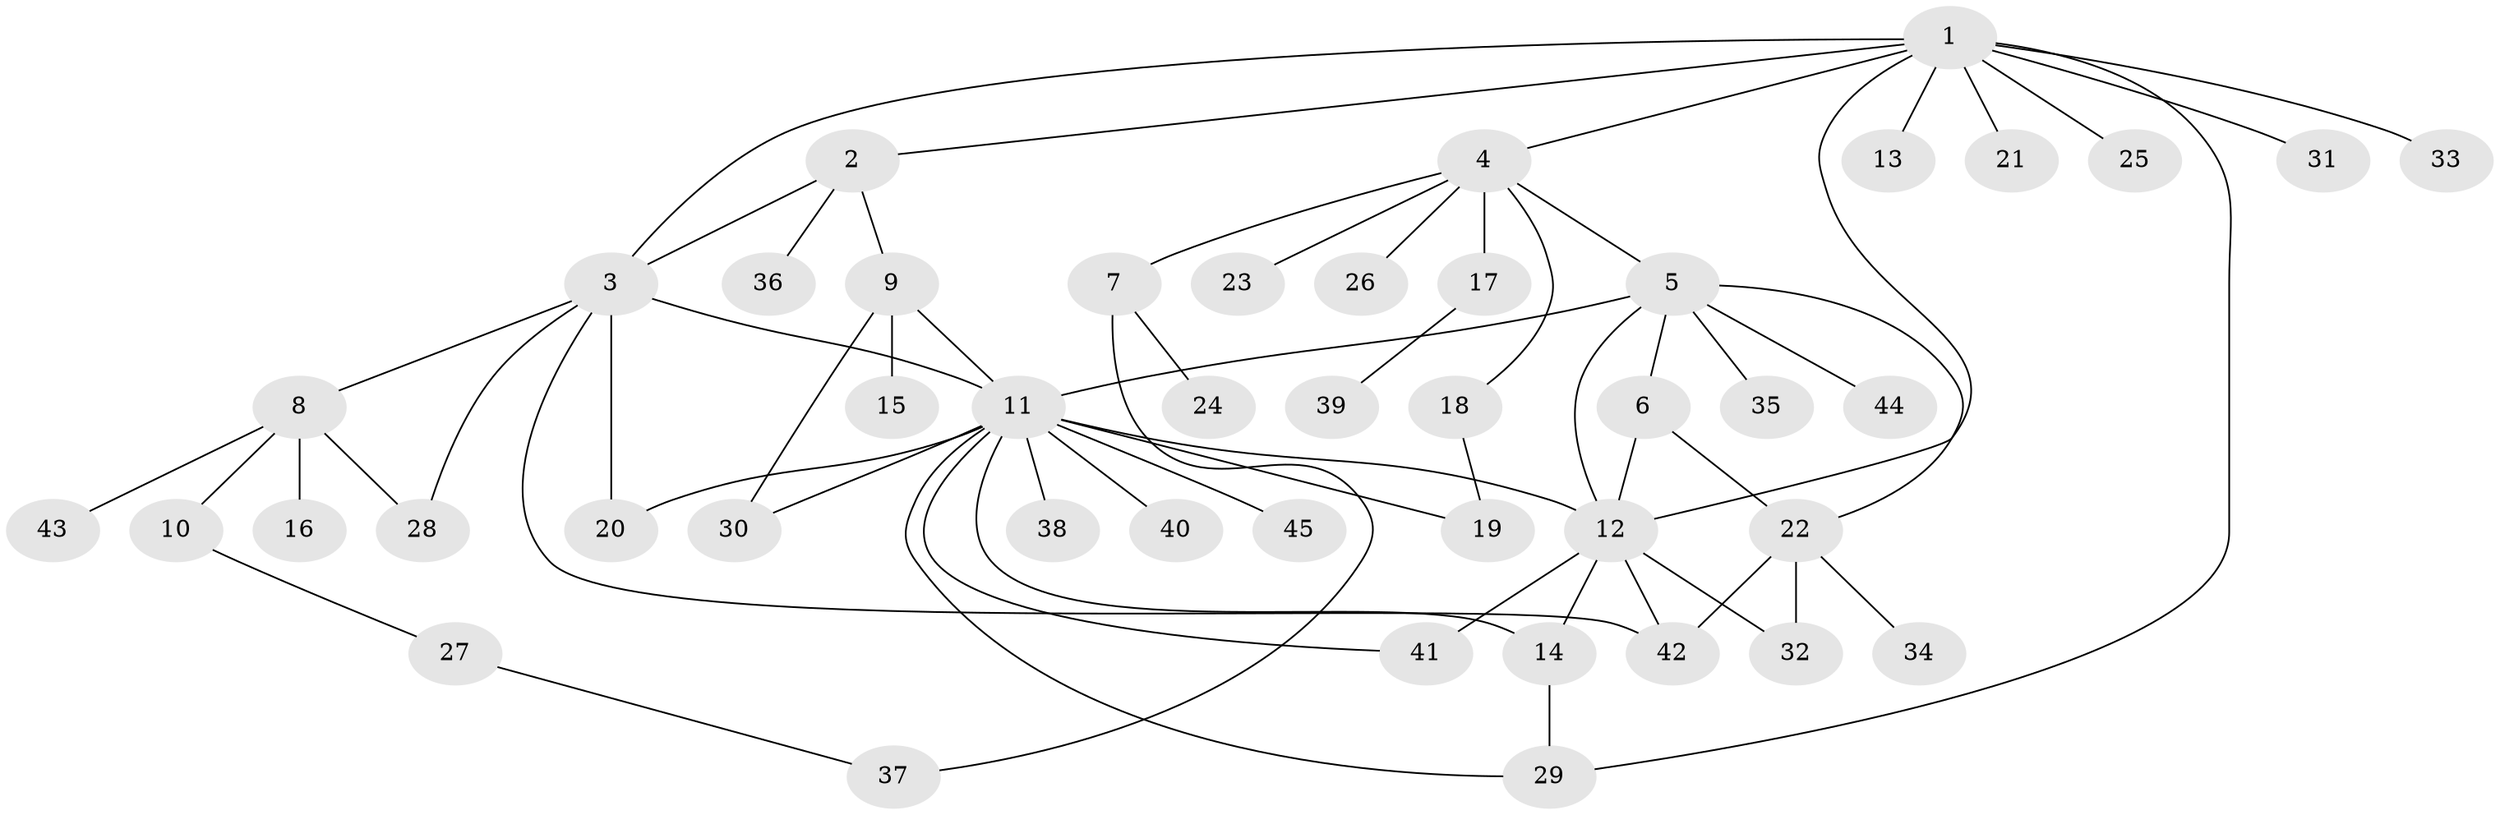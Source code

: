 // original degree distribution, {11: 0.013513513513513514, 5: 0.04054054054054054, 9: 0.013513513513513514, 8: 0.04054054054054054, 4: 0.02702702702702703, 3: 0.14864864864864866, 7: 0.013513513513513514, 16: 0.013513513513513514, 1: 0.527027027027027, 2: 0.14864864864864866, 6: 0.013513513513513514}
// Generated by graph-tools (version 1.1) at 2025/50/03/04/25 22:50:16]
// undirected, 45 vertices, 63 edges
graph export_dot {
  node [color=gray90,style=filled];
  1;
  2;
  3;
  4;
  5;
  6;
  7;
  8;
  9;
  10;
  11;
  12;
  13;
  14;
  15;
  16;
  17;
  18;
  19;
  20;
  21;
  22;
  23;
  24;
  25;
  26;
  27;
  28;
  29;
  30;
  31;
  32;
  33;
  34;
  35;
  36;
  37;
  38;
  39;
  40;
  41;
  42;
  43;
  44;
  45;
  1 -- 2 [weight=1.0];
  1 -- 3 [weight=1.0];
  1 -- 4 [weight=1.0];
  1 -- 12 [weight=1.0];
  1 -- 13 [weight=1.0];
  1 -- 21 [weight=1.0];
  1 -- 25 [weight=1.0];
  1 -- 29 [weight=1.0];
  1 -- 31 [weight=1.0];
  1 -- 33 [weight=1.0];
  2 -- 3 [weight=1.0];
  2 -- 9 [weight=1.0];
  2 -- 36 [weight=1.0];
  3 -- 8 [weight=1.0];
  3 -- 11 [weight=1.0];
  3 -- 20 [weight=1.0];
  3 -- 28 [weight=1.0];
  3 -- 42 [weight=1.0];
  4 -- 5 [weight=1.0];
  4 -- 7 [weight=1.0];
  4 -- 17 [weight=1.0];
  4 -- 18 [weight=1.0];
  4 -- 23 [weight=1.0];
  4 -- 26 [weight=1.0];
  5 -- 6 [weight=1.0];
  5 -- 11 [weight=1.0];
  5 -- 12 [weight=1.0];
  5 -- 22 [weight=1.0];
  5 -- 35 [weight=1.0];
  5 -- 44 [weight=1.0];
  6 -- 12 [weight=1.0];
  6 -- 22 [weight=1.0];
  7 -- 24 [weight=1.0];
  7 -- 37 [weight=1.0];
  8 -- 10 [weight=1.0];
  8 -- 16 [weight=1.0];
  8 -- 28 [weight=1.0];
  8 -- 43 [weight=1.0];
  9 -- 11 [weight=1.0];
  9 -- 15 [weight=1.0];
  9 -- 30 [weight=1.0];
  10 -- 27 [weight=1.0];
  11 -- 12 [weight=2.0];
  11 -- 14 [weight=1.0];
  11 -- 19 [weight=1.0];
  11 -- 20 [weight=1.0];
  11 -- 29 [weight=1.0];
  11 -- 30 [weight=1.0];
  11 -- 38 [weight=1.0];
  11 -- 40 [weight=1.0];
  11 -- 41 [weight=1.0];
  11 -- 45 [weight=1.0];
  12 -- 14 [weight=1.0];
  12 -- 32 [weight=1.0];
  12 -- 41 [weight=1.0];
  12 -- 42 [weight=1.0];
  14 -- 29 [weight=2.0];
  17 -- 39 [weight=1.0];
  18 -- 19 [weight=1.0];
  22 -- 32 [weight=1.0];
  22 -- 34 [weight=1.0];
  22 -- 42 [weight=1.0];
  27 -- 37 [weight=1.0];
}
